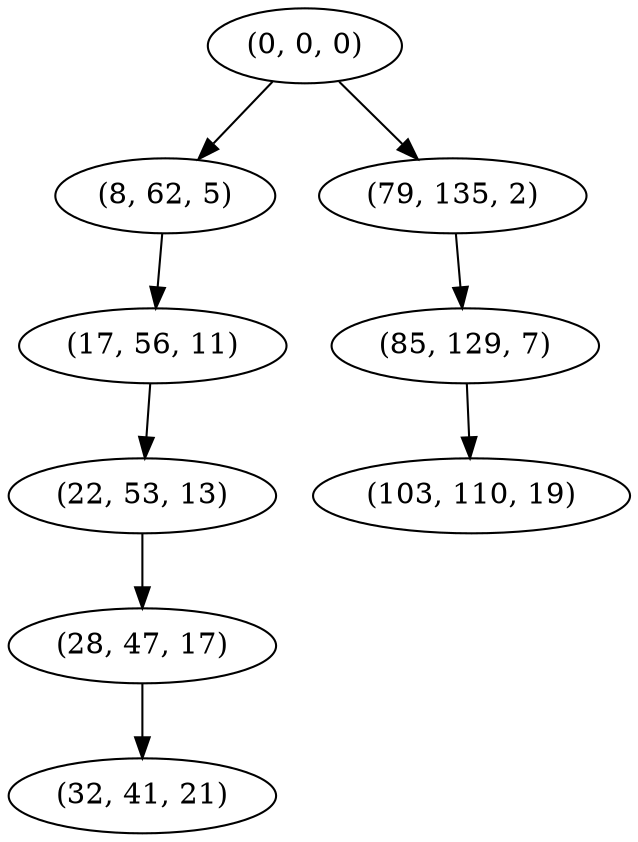 digraph tree {
    "(0, 0, 0)";
    "(8, 62, 5)";
    "(17, 56, 11)";
    "(22, 53, 13)";
    "(28, 47, 17)";
    "(32, 41, 21)";
    "(79, 135, 2)";
    "(85, 129, 7)";
    "(103, 110, 19)";
    "(0, 0, 0)" -> "(8, 62, 5)";
    "(0, 0, 0)" -> "(79, 135, 2)";
    "(8, 62, 5)" -> "(17, 56, 11)";
    "(17, 56, 11)" -> "(22, 53, 13)";
    "(22, 53, 13)" -> "(28, 47, 17)";
    "(28, 47, 17)" -> "(32, 41, 21)";
    "(79, 135, 2)" -> "(85, 129, 7)";
    "(85, 129, 7)" -> "(103, 110, 19)";
}
